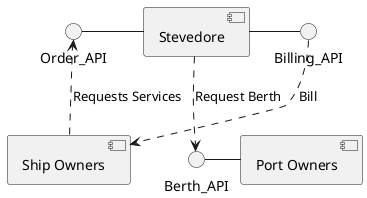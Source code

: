 @startuml

() "Berth_API" as BA
() "Order_API" as OA
() "Billing_API" as BO

[Ship Owners] ..> OA:Requests Services

[Stevedore]
OA - [Stevedore]
[Stevedore] - BO

[Stevedore] ..> BA : Request Berth

BO ..> [Ship Owners] : Bill

[Port Owners]
BA - [Port Owners]



@enduml